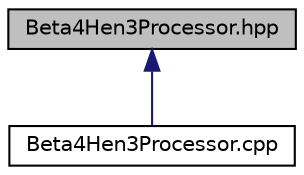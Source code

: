 digraph "Beta4Hen3Processor.hpp"
{
  edge [fontname="Helvetica",fontsize="10",labelfontname="Helvetica",labelfontsize="10"];
  node [fontname="Helvetica",fontsize="10",shape=record];
  Node1 [label="Beta4Hen3Processor.hpp",height=0.2,width=0.4,color="black", fillcolor="grey75", style="filled", fontcolor="black"];
  Node1 -> Node2 [dir="back",color="midnightblue",fontsize="10",style="solid",fontname="Helvetica"];
  Node2 [label="Beta4Hen3Processor.cpp",height=0.2,width=0.4,color="black", fillcolor="white", style="filled",URL="$dd/df6/_beta4_hen3_processor_8cpp.html"];
}
